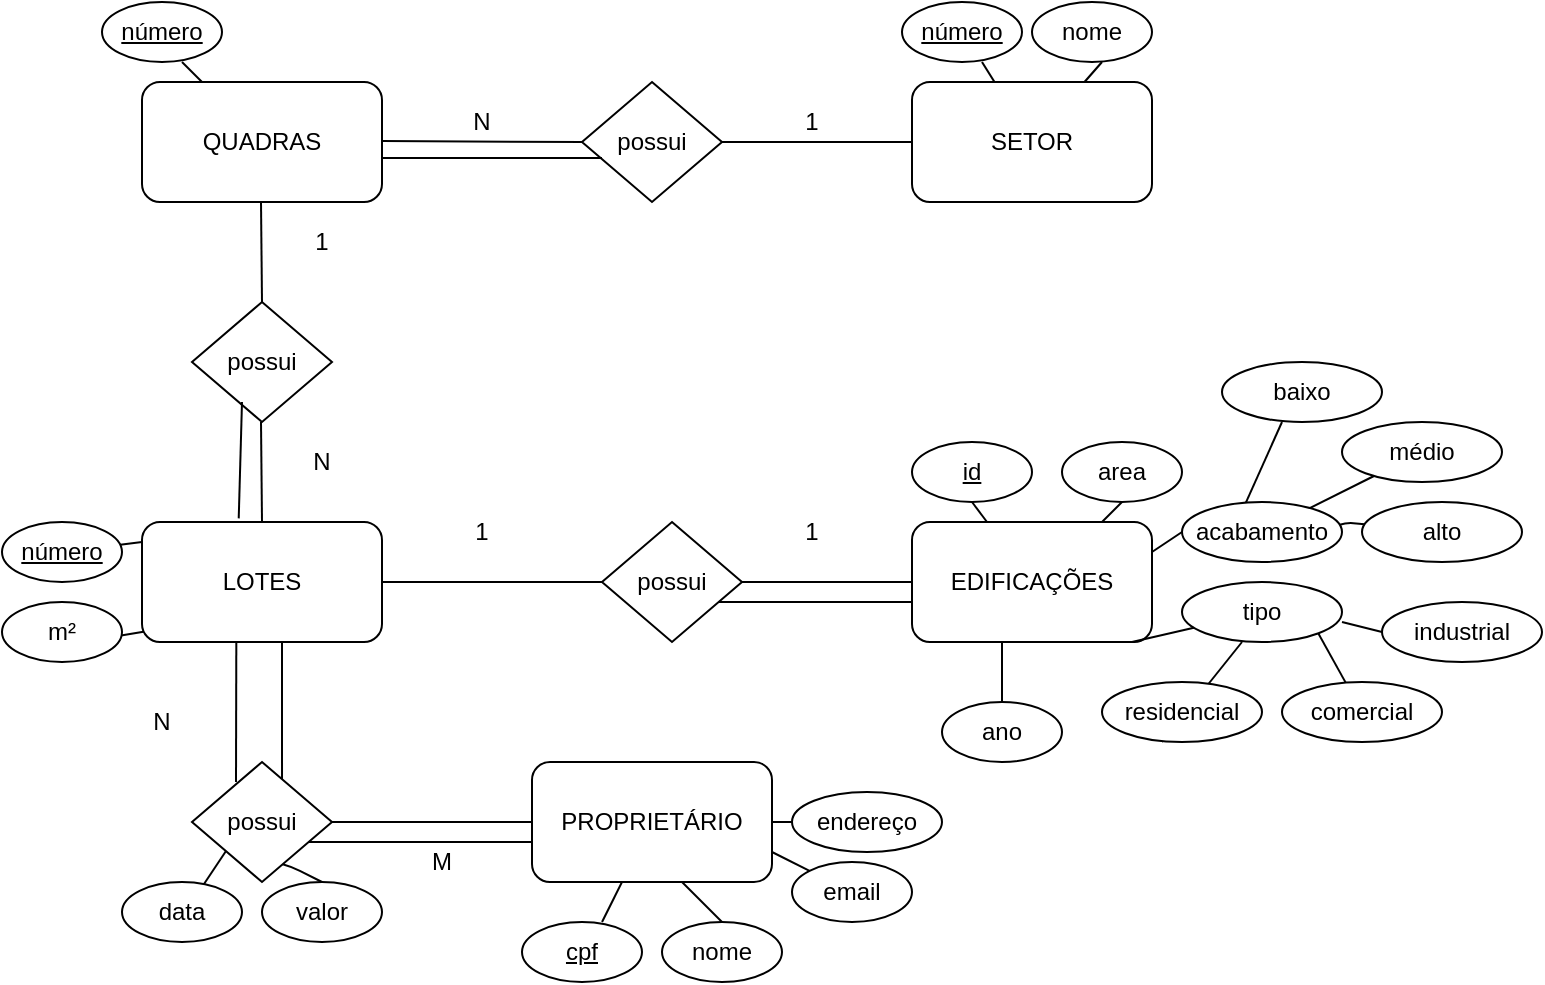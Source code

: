 <mxfile version="14.1.2" type="github">
  <diagram id="rssGm8Ym4qmDCcKoFKop" name="Page-1">
    <mxGraphModel dx="1372" dy="633" grid="1" gridSize="10" guides="1" tooltips="1" connect="1" arrows="1" fold="1" page="1" pageScale="1" pageWidth="850" pageHeight="1100" math="0" shadow="0">
      <root>
        <mxCell id="0" />
        <mxCell id="1" parent="0" />
        <mxCell id="dfXIEDnl-jnrHKl0xlBr-74" value="" style="endArrow=none;html=1;" edge="1" parent="1">
          <mxGeometry width="50" height="50" relative="1" as="geometry">
            <mxPoint x="139" y="474" as="sourcePoint" />
            <mxPoint x="159" y="444" as="targetPoint" />
          </mxGeometry>
        </mxCell>
        <mxCell id="dfXIEDnl-jnrHKl0xlBr-1" value="SETOR" style="rounded=1;whiteSpace=wrap;html=1;" vertex="1" parent="1">
          <mxGeometry x="499" y="64" width="120" height="60" as="geometry" />
        </mxCell>
        <mxCell id="dfXIEDnl-jnrHKl0xlBr-2" value="QUADRAS" style="rounded=1;whiteSpace=wrap;html=1;" vertex="1" parent="1">
          <mxGeometry x="114" y="64" width="120" height="60" as="geometry" />
        </mxCell>
        <mxCell id="dfXIEDnl-jnrHKl0xlBr-4" value="EDIFICAÇÕES" style="rounded=1;whiteSpace=wrap;html=1;" vertex="1" parent="1">
          <mxGeometry x="499" y="284" width="120" height="60" as="geometry" />
        </mxCell>
        <mxCell id="dfXIEDnl-jnrHKl0xlBr-6" value="possui" style="rhombus;whiteSpace=wrap;html=1;" vertex="1" parent="1">
          <mxGeometry x="334" y="64" width="70" height="60" as="geometry" />
        </mxCell>
        <mxCell id="dfXIEDnl-jnrHKl0xlBr-7" value="possui" style="rhombus;whiteSpace=wrap;html=1;" vertex="1" parent="1">
          <mxGeometry x="139" y="174" width="70" height="60" as="geometry" />
        </mxCell>
        <mxCell id="dfXIEDnl-jnrHKl0xlBr-10" value="" style="endArrow=none;html=1;exitX=1;exitY=0.5;exitDx=0;exitDy=0;" edge="1" parent="1" source="dfXIEDnl-jnrHKl0xlBr-6">
          <mxGeometry width="50" height="50" relative="1" as="geometry">
            <mxPoint x="449" y="144" as="sourcePoint" />
            <mxPoint x="499" y="94" as="targetPoint" />
          </mxGeometry>
        </mxCell>
        <mxCell id="dfXIEDnl-jnrHKl0xlBr-13" value="" style="endArrow=none;html=1;exitX=1;exitY=0.5;exitDx=0;exitDy=0;" edge="1" parent="1">
          <mxGeometry width="50" height="50" relative="1" as="geometry">
            <mxPoint x="234" y="93.5" as="sourcePoint" />
            <mxPoint x="334" y="94" as="targetPoint" />
          </mxGeometry>
        </mxCell>
        <mxCell id="dfXIEDnl-jnrHKl0xlBr-15" value="" style="endArrow=none;html=1;" edge="1" parent="1">
          <mxGeometry width="50" height="50" relative="1" as="geometry">
            <mxPoint x="344" y="314" as="sourcePoint" />
            <mxPoint x="234" y="314" as="targetPoint" />
            <Array as="points">
              <mxPoint x="324" y="314" />
            </Array>
          </mxGeometry>
        </mxCell>
        <mxCell id="dfXIEDnl-jnrHKl0xlBr-16" value="" style="endArrow=none;html=1;entryX=0.5;entryY=1;entryDx=0;entryDy=0;exitX=0.5;exitY=0;exitDx=0;exitDy=0;" edge="1" parent="1" source="dfXIEDnl-jnrHKl0xlBr-3">
          <mxGeometry width="50" height="50" relative="1" as="geometry">
            <mxPoint x="174" y="274" as="sourcePoint" />
            <mxPoint x="173.5" y="234" as="targetPoint" />
          </mxGeometry>
        </mxCell>
        <mxCell id="dfXIEDnl-jnrHKl0xlBr-18" value="" style="endArrow=none;html=1;entryX=0.5;entryY=1;entryDx=0;entryDy=0;exitX=0.5;exitY=0;exitDx=0;exitDy=0;" edge="1" parent="1">
          <mxGeometry width="50" height="50" relative="1" as="geometry">
            <mxPoint x="174" y="174" as="sourcePoint" />
            <mxPoint x="173.5" y="124" as="targetPoint" />
          </mxGeometry>
        </mxCell>
        <mxCell id="dfXIEDnl-jnrHKl0xlBr-20" value="" style="endArrow=none;html=1;exitX=1;exitY=0.5;exitDx=0;exitDy=0;entryX=0;entryY=0.5;entryDx=0;entryDy=0;" edge="1" parent="1" source="dfXIEDnl-jnrHKl0xlBr-8" target="dfXIEDnl-jnrHKl0xlBr-4">
          <mxGeometry width="50" height="50" relative="1" as="geometry">
            <mxPoint x="474" y="374" as="sourcePoint" />
            <mxPoint x="524" y="324" as="targetPoint" />
          </mxGeometry>
        </mxCell>
        <mxCell id="dfXIEDnl-jnrHKl0xlBr-21" value="" style="endArrow=none;html=1;entryX=0.393;entryY=0.983;entryDx=0;entryDy=0;entryPerimeter=0;" edge="1" parent="1" target="dfXIEDnl-jnrHKl0xlBr-3">
          <mxGeometry width="50" height="50" relative="1" as="geometry">
            <mxPoint x="161" y="414" as="sourcePoint" />
            <mxPoint x="174" y="344" as="targetPoint" />
          </mxGeometry>
        </mxCell>
        <mxCell id="dfXIEDnl-jnrHKl0xlBr-22" value="" style="endArrow=none;html=1;" edge="1" parent="1">
          <mxGeometry width="50" height="50" relative="1" as="geometry">
            <mxPoint x="204" y="434" as="sourcePoint" />
            <mxPoint x="314" y="434" as="targetPoint" />
          </mxGeometry>
        </mxCell>
        <mxCell id="dfXIEDnl-jnrHKl0xlBr-23" value="&lt;u&gt;número&lt;/u&gt;" style="ellipse;whiteSpace=wrap;html=1;" vertex="1" parent="1">
          <mxGeometry x="94" y="24" width="60" height="30" as="geometry" />
        </mxCell>
        <mxCell id="dfXIEDnl-jnrHKl0xlBr-24" value="&lt;u&gt;número&lt;/u&gt;" style="ellipse;whiteSpace=wrap;html=1;" vertex="1" parent="1">
          <mxGeometry x="494" y="24" width="60" height="30" as="geometry" />
        </mxCell>
        <mxCell id="dfXIEDnl-jnrHKl0xlBr-25" value="nome" style="ellipse;whiteSpace=wrap;html=1;" vertex="1" parent="1">
          <mxGeometry x="559" y="24" width="60" height="30" as="geometry" />
        </mxCell>
        <mxCell id="dfXIEDnl-jnrHKl0xlBr-26" value="&lt;u&gt;número&lt;/u&gt;" style="ellipse;whiteSpace=wrap;html=1;" vertex="1" parent="1">
          <mxGeometry x="44" y="284" width="60" height="30" as="geometry" />
        </mxCell>
        <mxCell id="dfXIEDnl-jnrHKl0xlBr-5" value="PROPRIETÁRIO" style="rounded=1;whiteSpace=wrap;html=1;" vertex="1" parent="1">
          <mxGeometry x="309" y="404" width="120" height="60" as="geometry" />
        </mxCell>
        <mxCell id="dfXIEDnl-jnrHKl0xlBr-28" value="&lt;u&gt;id&lt;/u&gt;&lt;span style=&quot;color: rgba(0 , 0 , 0 , 0) ; font-family: monospace ; font-size: 0px&quot;&gt;%3CmxGraphModel%3E%3Croot%3E%3CmxCell%20id%3D%220%22%2F%3E%3CmxCell%20id%3D%221%22%20parent%3D%220%22%2F%3E%3CmxCell%20id%3D%222%22%20value%3D%22%26lt%3Bu%26gt%3Bn%C3%BAmero%26lt%3B%2Fu%26gt%3B%22%20style%3D%22ellipse%3BwhiteSpace%3Dwrap%3Bhtml%3D1%3B%22%20vertex%3D%221%22%20parent%3D%221%22%3E%3CmxGeometry%20x%3D%22-30%22%20y%3D%22260%22%20width%3D%2260%22%20height%3D%2230%22%20as%3D%22geometry%22%2F%3E%3C%2FmxCell%3E%3C%2Froot%3E%3C%2FmxGraphModel%3E&lt;/span&gt;" style="ellipse;whiteSpace=wrap;html=1;" vertex="1" parent="1">
          <mxGeometry x="499" y="244" width="60" height="30" as="geometry" />
        </mxCell>
        <mxCell id="dfXIEDnl-jnrHKl0xlBr-29" value="area" style="ellipse;whiteSpace=wrap;html=1;" vertex="1" parent="1">
          <mxGeometry x="574" y="244" width="60" height="30" as="geometry" />
        </mxCell>
        <mxCell id="dfXIEDnl-jnrHKl0xlBr-34" value="comercial" style="ellipse;whiteSpace=wrap;html=1;" vertex="1" parent="1">
          <mxGeometry x="684" y="364" width="80" height="30" as="geometry" />
        </mxCell>
        <mxCell id="dfXIEDnl-jnrHKl0xlBr-35" value="industrial" style="ellipse;whiteSpace=wrap;html=1;" vertex="1" parent="1">
          <mxGeometry x="734" y="324" width="80" height="30" as="geometry" />
        </mxCell>
        <mxCell id="dfXIEDnl-jnrHKl0xlBr-36" value="" style="endArrow=none;html=1;entryX=0;entryY=0.5;entryDx=0;entryDy=0;" edge="1" parent="1" target="dfXIEDnl-jnrHKl0xlBr-35">
          <mxGeometry width="50" height="50" relative="1" as="geometry">
            <mxPoint x="714" y="334" as="sourcePoint" />
            <mxPoint x="764" y="284" as="targetPoint" />
          </mxGeometry>
        </mxCell>
        <mxCell id="dfXIEDnl-jnrHKl0xlBr-37" value="" style="endArrow=none;html=1;" edge="1" parent="1">
          <mxGeometry width="50" height="50" relative="1" as="geometry">
            <mxPoint x="624" y="394" as="sourcePoint" />
            <mxPoint x="664" y="344" as="targetPoint" />
          </mxGeometry>
        </mxCell>
        <mxCell id="dfXIEDnl-jnrHKl0xlBr-33" value="residencial" style="ellipse;whiteSpace=wrap;html=1;" vertex="1" parent="1">
          <mxGeometry x="594" y="364" width="80" height="30" as="geometry" />
        </mxCell>
        <mxCell id="dfXIEDnl-jnrHKl0xlBr-38" value="" style="endArrow=none;html=1;" edge="1" parent="1" source="dfXIEDnl-jnrHKl0xlBr-34">
          <mxGeometry width="50" height="50" relative="1" as="geometry">
            <mxPoint x="649" y="384" as="sourcePoint" />
            <mxPoint x="699" y="334" as="targetPoint" />
          </mxGeometry>
        </mxCell>
        <mxCell id="dfXIEDnl-jnrHKl0xlBr-31" value="tipo" style="ellipse;whiteSpace=wrap;html=1;" vertex="1" parent="1">
          <mxGeometry x="634" y="314" width="80" height="30" as="geometry" />
        </mxCell>
        <mxCell id="dfXIEDnl-jnrHKl0xlBr-39" value="" style="endArrow=none;html=1;" edge="1" parent="1" target="dfXIEDnl-jnrHKl0xlBr-31">
          <mxGeometry width="50" height="50" relative="1" as="geometry">
            <mxPoint x="609" y="344" as="sourcePoint" />
            <mxPoint x="659" y="294" as="targetPoint" />
          </mxGeometry>
        </mxCell>
        <mxCell id="dfXIEDnl-jnrHKl0xlBr-40" value="" style="endArrow=none;html=1;entryX=0.5;entryY=1;entryDx=0;entryDy=0;" edge="1" parent="1" source="dfXIEDnl-jnrHKl0xlBr-4" target="dfXIEDnl-jnrHKl0xlBr-28">
          <mxGeometry width="50" height="50" relative="1" as="geometry">
            <mxPoint x="474" y="274" as="sourcePoint" />
            <mxPoint x="524" y="224" as="targetPoint" />
          </mxGeometry>
        </mxCell>
        <mxCell id="dfXIEDnl-jnrHKl0xlBr-41" value="" style="endArrow=none;html=1;" edge="1" parent="1">
          <mxGeometry width="50" height="50" relative="1" as="geometry">
            <mxPoint x="594" y="284" as="sourcePoint" />
            <mxPoint x="604" y="274" as="targetPoint" />
          </mxGeometry>
        </mxCell>
        <mxCell id="dfXIEDnl-jnrHKl0xlBr-42" value="" style="endArrow=none;html=1;exitX=1;exitY=0.25;exitDx=0;exitDy=0;" edge="1" parent="1" source="dfXIEDnl-jnrHKl0xlBr-4">
          <mxGeometry width="50" height="50" relative="1" as="geometry">
            <mxPoint x="584" y="339" as="sourcePoint" />
            <mxPoint x="634" y="289" as="targetPoint" />
          </mxGeometry>
        </mxCell>
        <mxCell id="dfXIEDnl-jnrHKl0xlBr-44" value="baixo" style="ellipse;whiteSpace=wrap;html=1;" vertex="1" parent="1">
          <mxGeometry x="654" y="204" width="80" height="30" as="geometry" />
        </mxCell>
        <mxCell id="dfXIEDnl-jnrHKl0xlBr-45" value="médio" style="ellipse;whiteSpace=wrap;html=1;" vertex="1" parent="1">
          <mxGeometry x="714" y="234" width="80" height="30" as="geometry" />
        </mxCell>
        <mxCell id="dfXIEDnl-jnrHKl0xlBr-46" value="alto" style="ellipse;whiteSpace=wrap;html=1;" vertex="1" parent="1">
          <mxGeometry x="724" y="274" width="80" height="30" as="geometry" />
        </mxCell>
        <mxCell id="dfXIEDnl-jnrHKl0xlBr-47" value="" style="endArrow=none;html=1;exitX=0.4;exitY=0.007;exitDx=0;exitDy=0;exitPerimeter=0;" edge="1" parent="1" source="dfXIEDnl-jnrHKl0xlBr-30">
          <mxGeometry width="50" height="50" relative="1" as="geometry">
            <mxPoint x="634" y="284" as="sourcePoint" />
            <mxPoint x="684" y="234" as="targetPoint" />
          </mxGeometry>
        </mxCell>
        <mxCell id="dfXIEDnl-jnrHKl0xlBr-48" value="" style="endArrow=none;html=1;" edge="1" parent="1" target="dfXIEDnl-jnrHKl0xlBr-45">
          <mxGeometry width="50" height="50" relative="1" as="geometry">
            <mxPoint x="684" y="284" as="sourcePoint" />
            <mxPoint x="694" y="244" as="targetPoint" />
          </mxGeometry>
        </mxCell>
        <mxCell id="dfXIEDnl-jnrHKl0xlBr-49" value="" style="endArrow=none;html=1;" edge="1" parent="1" target="dfXIEDnl-jnrHKl0xlBr-46">
          <mxGeometry width="50" height="50" relative="1" as="geometry">
            <mxPoint x="694" y="294" as="sourcePoint" />
            <mxPoint x="740" y="271" as="targetPoint" />
            <Array as="points">
              <mxPoint x="714" y="284" />
            </Array>
          </mxGeometry>
        </mxCell>
        <mxCell id="dfXIEDnl-jnrHKl0xlBr-30" value="acabamento" style="ellipse;whiteSpace=wrap;html=1;" vertex="1" parent="1">
          <mxGeometry x="634" y="274" width="80" height="30" as="geometry" />
        </mxCell>
        <mxCell id="dfXIEDnl-jnrHKl0xlBr-50" value="" style="endArrow=none;html=1;" edge="1" parent="1">
          <mxGeometry width="50" height="50" relative="1" as="geometry">
            <mxPoint x="544" y="374" as="sourcePoint" />
            <mxPoint x="544" y="344" as="targetPoint" />
          </mxGeometry>
        </mxCell>
        <mxCell id="dfXIEDnl-jnrHKl0xlBr-51" value="ano" style="ellipse;whiteSpace=wrap;html=1;" vertex="1" parent="1">
          <mxGeometry x="514" y="374" width="60" height="30" as="geometry" />
        </mxCell>
        <mxCell id="dfXIEDnl-jnrHKl0xlBr-52" value="" style="endArrow=none;html=1;" edge="1" parent="1" source="dfXIEDnl-jnrHKl0xlBr-26">
          <mxGeometry width="50" height="50" relative="1" as="geometry">
            <mxPoint x="64" y="344" as="sourcePoint" />
            <mxPoint x="114" y="294" as="targetPoint" />
          </mxGeometry>
        </mxCell>
        <mxCell id="dfXIEDnl-jnrHKl0xlBr-53" value="" style="endArrow=none;html=1;" edge="1" parent="1">
          <mxGeometry width="50" height="50" relative="1" as="geometry">
            <mxPoint x="84" y="344" as="sourcePoint" />
            <mxPoint x="144" y="334" as="targetPoint" />
          </mxGeometry>
        </mxCell>
        <mxCell id="dfXIEDnl-jnrHKl0xlBr-3" value="LOTES" style="rounded=1;whiteSpace=wrap;html=1;" vertex="1" parent="1">
          <mxGeometry x="114" y="284" width="120" height="60" as="geometry" />
        </mxCell>
        <mxCell id="dfXIEDnl-jnrHKl0xlBr-27" value="m²" style="ellipse;whiteSpace=wrap;html=1;" vertex="1" parent="1">
          <mxGeometry x="44" y="324" width="60" height="30" as="geometry" />
        </mxCell>
        <mxCell id="dfXIEDnl-jnrHKl0xlBr-54" value="" style="endArrow=none;html=1;" edge="1" parent="1" source="dfXIEDnl-jnrHKl0xlBr-2">
          <mxGeometry width="50" height="50" relative="1" as="geometry">
            <mxPoint x="84" y="104" as="sourcePoint" />
            <mxPoint x="134" y="54" as="targetPoint" />
          </mxGeometry>
        </mxCell>
        <mxCell id="dfXIEDnl-jnrHKl0xlBr-55" value="" style="endArrow=none;html=1;" edge="1" parent="1" source="dfXIEDnl-jnrHKl0xlBr-1">
          <mxGeometry width="50" height="50" relative="1" as="geometry">
            <mxPoint x="484" y="104" as="sourcePoint" />
            <mxPoint x="534" y="54" as="targetPoint" />
          </mxGeometry>
        </mxCell>
        <mxCell id="dfXIEDnl-jnrHKl0xlBr-56" value="" style="endArrow=none;html=1;" edge="1" parent="1" source="dfXIEDnl-jnrHKl0xlBr-1">
          <mxGeometry width="50" height="50" relative="1" as="geometry">
            <mxPoint x="544" y="104" as="sourcePoint" />
            <mxPoint x="594" y="54" as="targetPoint" />
          </mxGeometry>
        </mxCell>
        <mxCell id="dfXIEDnl-jnrHKl0xlBr-57" value="&lt;u&gt;cpf&lt;/u&gt;" style="ellipse;whiteSpace=wrap;html=1;" vertex="1" parent="1">
          <mxGeometry x="304" y="484" width="60" height="30" as="geometry" />
        </mxCell>
        <mxCell id="dfXIEDnl-jnrHKl0xlBr-58" value="nome" style="ellipse;whiteSpace=wrap;html=1;" vertex="1" parent="1">
          <mxGeometry x="374" y="484" width="60" height="30" as="geometry" />
        </mxCell>
        <mxCell id="dfXIEDnl-jnrHKl0xlBr-59" value="email" style="ellipse;whiteSpace=wrap;html=1;" vertex="1" parent="1">
          <mxGeometry x="439" y="454" width="60" height="30" as="geometry" />
        </mxCell>
        <mxCell id="dfXIEDnl-jnrHKl0xlBr-60" value="endereço" style="ellipse;whiteSpace=wrap;html=1;" vertex="1" parent="1">
          <mxGeometry x="439" y="419" width="75" height="30" as="geometry" />
        </mxCell>
        <mxCell id="dfXIEDnl-jnrHKl0xlBr-61" value="" style="endArrow=none;html=1;entryX=0;entryY=0.5;entryDx=0;entryDy=0;" edge="1" parent="1" source="dfXIEDnl-jnrHKl0xlBr-5" target="dfXIEDnl-jnrHKl0xlBr-60">
          <mxGeometry width="50" height="50" relative="1" as="geometry">
            <mxPoint x="474" y="474" as="sourcePoint" />
            <mxPoint x="524" y="424" as="targetPoint" />
          </mxGeometry>
        </mxCell>
        <mxCell id="dfXIEDnl-jnrHKl0xlBr-62" value="" style="endArrow=none;html=1;entryX=1;entryY=0.75;entryDx=0;entryDy=0;exitX=0;exitY=0;exitDx=0;exitDy=0;" edge="1" parent="1" source="dfXIEDnl-jnrHKl0xlBr-59" target="dfXIEDnl-jnrHKl0xlBr-5">
          <mxGeometry width="50" height="50" relative="1" as="geometry">
            <mxPoint x="474" y="474" as="sourcePoint" />
            <mxPoint x="524" y="424" as="targetPoint" />
          </mxGeometry>
        </mxCell>
        <mxCell id="dfXIEDnl-jnrHKl0xlBr-63" value="" style="endArrow=none;html=1;exitX=0.667;exitY=0;exitDx=0;exitDy=0;exitPerimeter=0;" edge="1" parent="1" source="dfXIEDnl-jnrHKl0xlBr-57">
          <mxGeometry width="50" height="50" relative="1" as="geometry">
            <mxPoint x="294" y="494" as="sourcePoint" />
            <mxPoint x="354" y="464" as="targetPoint" />
          </mxGeometry>
        </mxCell>
        <mxCell id="dfXIEDnl-jnrHKl0xlBr-64" value="" style="endArrow=none;html=1;" edge="1" parent="1">
          <mxGeometry width="50" height="50" relative="1" as="geometry">
            <mxPoint x="404" y="484" as="sourcePoint" />
            <mxPoint x="384" y="464" as="targetPoint" />
          </mxGeometry>
        </mxCell>
        <mxCell id="dfXIEDnl-jnrHKl0xlBr-65" value="" style="endArrow=none;html=1;" edge="1" parent="1">
          <mxGeometry width="50" height="50" relative="1" as="geometry">
            <mxPoint x="194" y="444" as="sourcePoint" />
            <mxPoint x="309" y="444" as="targetPoint" />
          </mxGeometry>
        </mxCell>
        <mxCell id="dfXIEDnl-jnrHKl0xlBr-69" value="" style="endArrow=none;html=1;exitX=0.643;exitY=0.167;exitDx=0;exitDy=0;exitPerimeter=0;" edge="1" parent="1" source="dfXIEDnl-jnrHKl0xlBr-9">
          <mxGeometry width="50" height="50" relative="1" as="geometry">
            <mxPoint x="134" y="394" as="sourcePoint" />
            <mxPoint x="184" y="344" as="targetPoint" />
          </mxGeometry>
        </mxCell>
        <mxCell id="dfXIEDnl-jnrHKl0xlBr-72" value="data" style="ellipse;whiteSpace=wrap;html=1;" vertex="1" parent="1">
          <mxGeometry x="104" y="464" width="60" height="30" as="geometry" />
        </mxCell>
        <mxCell id="dfXIEDnl-jnrHKl0xlBr-73" value="valor" style="ellipse;whiteSpace=wrap;html=1;" vertex="1" parent="1">
          <mxGeometry x="174" y="464" width="60" height="30" as="geometry" />
        </mxCell>
        <mxCell id="dfXIEDnl-jnrHKl0xlBr-75" value="" style="endArrow=none;html=1;exitX=0.5;exitY=0;exitDx=0;exitDy=0;" edge="1" parent="1" source="dfXIEDnl-jnrHKl0xlBr-73">
          <mxGeometry width="50" height="50" relative="1" as="geometry">
            <mxPoint x="149" y="484" as="sourcePoint" />
            <mxPoint x="169" y="454" as="targetPoint" />
            <Array as="points">
              <mxPoint x="184" y="454" />
            </Array>
          </mxGeometry>
        </mxCell>
        <mxCell id="dfXIEDnl-jnrHKl0xlBr-9" value="possui" style="rhombus;whiteSpace=wrap;html=1;" vertex="1" parent="1">
          <mxGeometry x="139" y="404" width="70" height="60" as="geometry" />
        </mxCell>
        <mxCell id="dfXIEDnl-jnrHKl0xlBr-76" value="" style="endArrow=none;html=1;" edge="1" parent="1">
          <mxGeometry width="50" height="50" relative="1" as="geometry">
            <mxPoint x="397" y="324" as="sourcePoint" />
            <mxPoint x="499" y="324" as="targetPoint" />
          </mxGeometry>
        </mxCell>
        <mxCell id="dfXIEDnl-jnrHKl0xlBr-8" value="possui" style="rhombus;whiteSpace=wrap;html=1;" vertex="1" parent="1">
          <mxGeometry x="344" y="284" width="70" height="60" as="geometry" />
        </mxCell>
        <mxCell id="dfXIEDnl-jnrHKl0xlBr-77" value="" style="endArrow=none;html=1;" edge="1" parent="1">
          <mxGeometry width="50" height="50" relative="1" as="geometry">
            <mxPoint x="234" y="102" as="sourcePoint" />
            <mxPoint x="344" y="102" as="targetPoint" />
          </mxGeometry>
        </mxCell>
        <mxCell id="dfXIEDnl-jnrHKl0xlBr-78" value="" style="endArrow=none;html=1;exitX=0.403;exitY=-0.03;exitDx=0;exitDy=0;exitPerimeter=0;" edge="1" parent="1" source="dfXIEDnl-jnrHKl0xlBr-3">
          <mxGeometry width="50" height="50" relative="1" as="geometry">
            <mxPoint x="114" y="274" as="sourcePoint" />
            <mxPoint x="164" y="224" as="targetPoint" />
          </mxGeometry>
        </mxCell>
        <mxCell id="dfXIEDnl-jnrHKl0xlBr-79" value="N" style="text;html=1;strokeColor=none;fillColor=none;align=center;verticalAlign=middle;whiteSpace=wrap;rounded=0;" vertex="1" parent="1">
          <mxGeometry x="264" y="74" width="40" height="20" as="geometry" />
        </mxCell>
        <mxCell id="dfXIEDnl-jnrHKl0xlBr-80" value="1" style="text;html=1;strokeColor=none;fillColor=none;align=center;verticalAlign=middle;whiteSpace=wrap;rounded=0;" vertex="1" parent="1">
          <mxGeometry x="429" y="74" width="40" height="20" as="geometry" />
        </mxCell>
        <mxCell id="dfXIEDnl-jnrHKl0xlBr-81" value="N" style="text;html=1;strokeColor=none;fillColor=none;align=center;verticalAlign=middle;whiteSpace=wrap;rounded=0;" vertex="1" parent="1">
          <mxGeometry x="184" y="244" width="40" height="20" as="geometry" />
        </mxCell>
        <mxCell id="dfXIEDnl-jnrHKl0xlBr-82" value="1" style="text;html=1;strokeColor=none;fillColor=none;align=center;verticalAlign=middle;whiteSpace=wrap;rounded=0;" vertex="1" parent="1">
          <mxGeometry x="184" y="134" width="40" height="20" as="geometry" />
        </mxCell>
        <mxCell id="dfXIEDnl-jnrHKl0xlBr-83" value="1" style="text;html=1;strokeColor=none;fillColor=none;align=center;verticalAlign=middle;whiteSpace=wrap;rounded=0;" vertex="1" parent="1">
          <mxGeometry x="429" y="279" width="40" height="20" as="geometry" />
        </mxCell>
        <mxCell id="dfXIEDnl-jnrHKl0xlBr-84" value="1" style="text;html=1;strokeColor=none;fillColor=none;align=center;verticalAlign=middle;whiteSpace=wrap;rounded=0;" vertex="1" parent="1">
          <mxGeometry x="264" y="279" width="40" height="20" as="geometry" />
        </mxCell>
        <mxCell id="dfXIEDnl-jnrHKl0xlBr-85" value="N" style="text;html=1;strokeColor=none;fillColor=none;align=center;verticalAlign=middle;whiteSpace=wrap;rounded=0;" vertex="1" parent="1">
          <mxGeometry x="104" y="374" width="40" height="20" as="geometry" />
        </mxCell>
        <mxCell id="dfXIEDnl-jnrHKl0xlBr-86" value="M" style="text;html=1;strokeColor=none;fillColor=none;align=center;verticalAlign=middle;whiteSpace=wrap;rounded=0;" vertex="1" parent="1">
          <mxGeometry x="244" y="444" width="40" height="20" as="geometry" />
        </mxCell>
      </root>
    </mxGraphModel>
  </diagram>
</mxfile>

